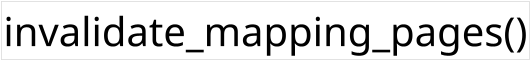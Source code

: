 @startuml

skinparam ComponentStyle rectangle
hide stereotype
scale 1/5

skinparam Component {
    FontSize 200
    FontColor black
    BorderThickness 0
    BackgroundColor transparent
}

component "invalidate_mapping_pages()" as cp

@enduml
